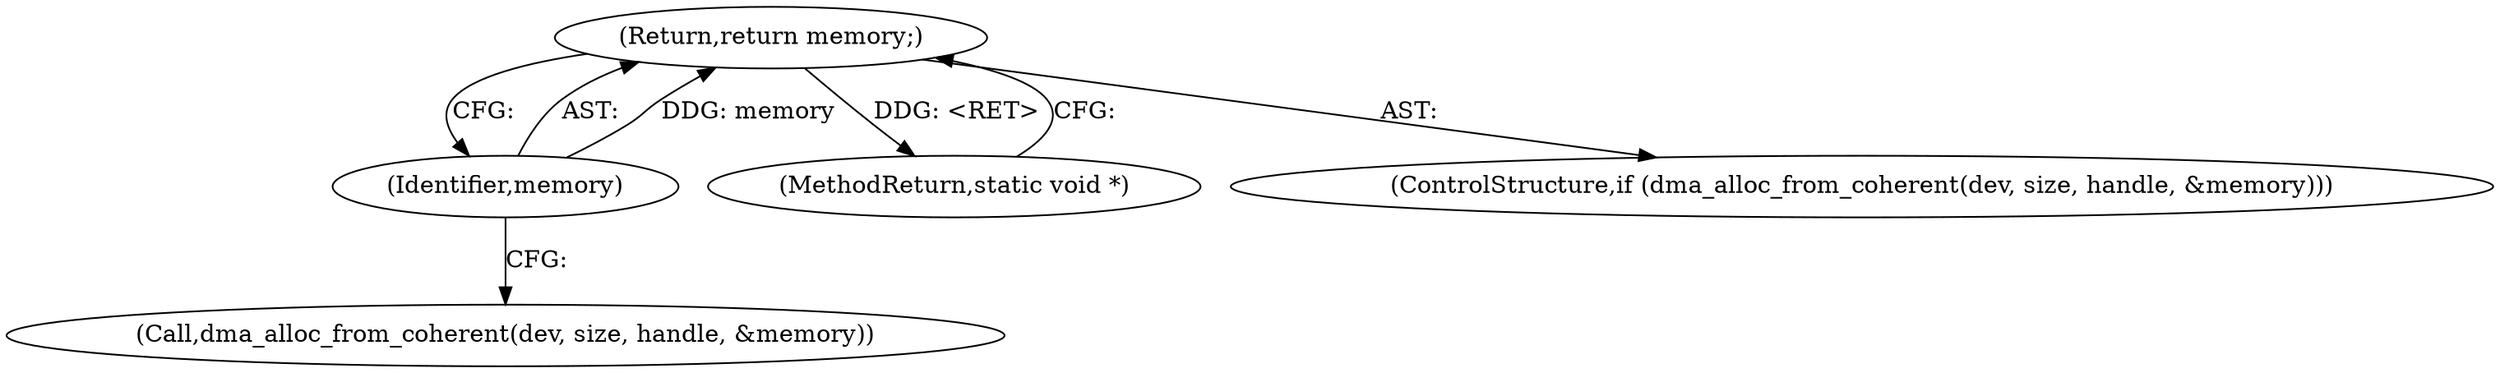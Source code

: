 digraph "0_linux_0ea1ec713f04bdfac343c9702b21cd3a7c711826@pointer" {
"1000121" [label="(Return,return memory;)"];
"1000122" [label="(Identifier,memory)"];
"1000133" [label="(MethodReturn,static void *)"];
"1000114" [label="(ControlStructure,if (dma_alloc_from_coherent(dev, size, handle, &memory)))"];
"1000115" [label="(Call,dma_alloc_from_coherent(dev, size, handle, &memory))"];
"1000122" [label="(Identifier,memory)"];
"1000121" [label="(Return,return memory;)"];
"1000121" -> "1000114"  [label="AST: "];
"1000121" -> "1000122"  [label="CFG: "];
"1000122" -> "1000121"  [label="AST: "];
"1000133" -> "1000121"  [label="CFG: "];
"1000121" -> "1000133"  [label="DDG: <RET>"];
"1000122" -> "1000121"  [label="DDG: memory"];
"1000122" -> "1000115"  [label="CFG: "];
}
